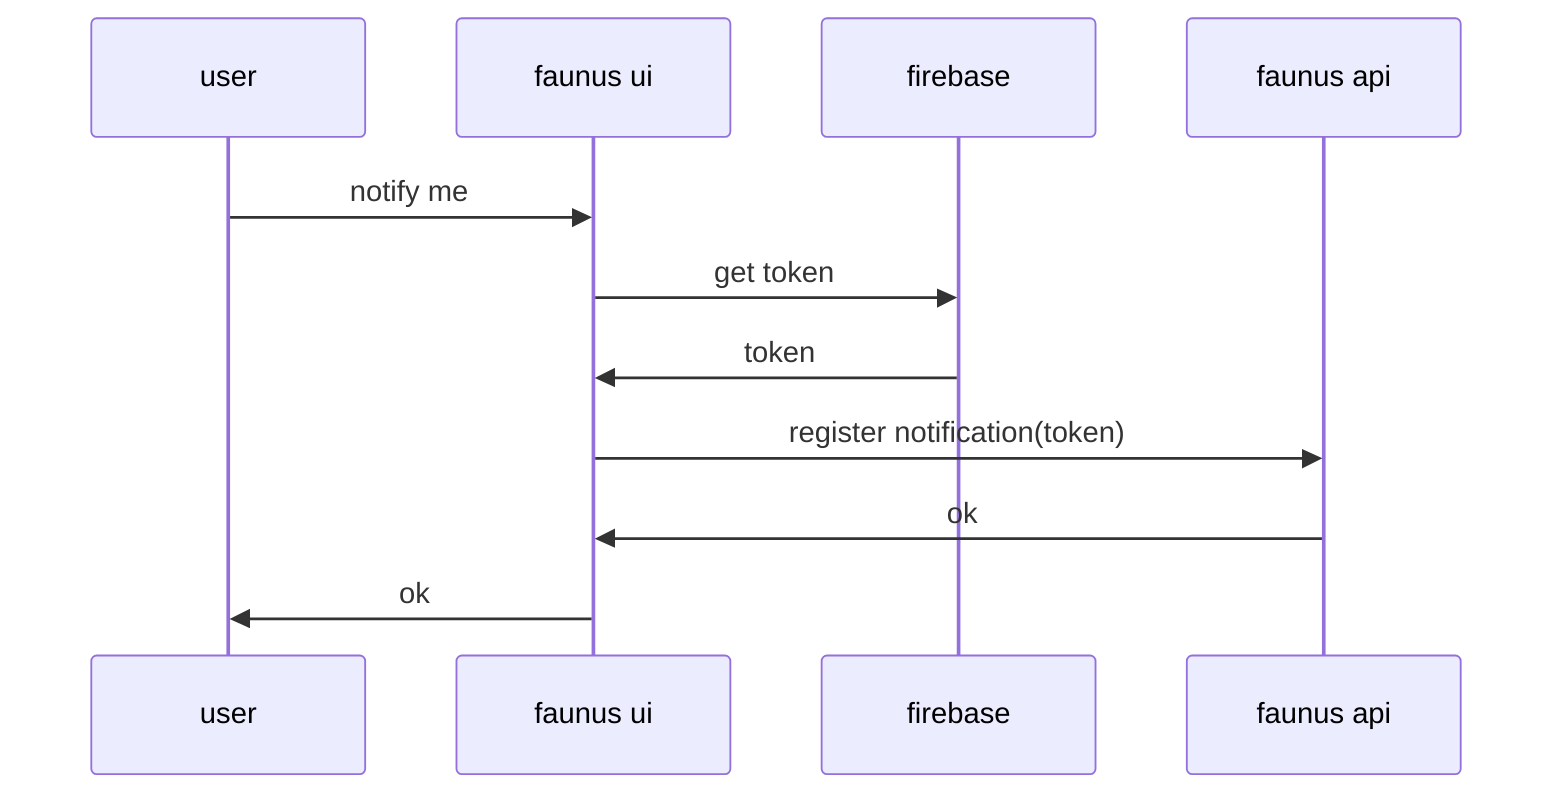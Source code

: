sequenceDiagram
    user->>faunus ui: notify me
    faunus ui->>firebase: get token
    firebase->>faunus ui: token
    faunus ui->>faunus api: register notification(token)
    faunus api->>faunus ui: ok
    faunus ui->>user: ok